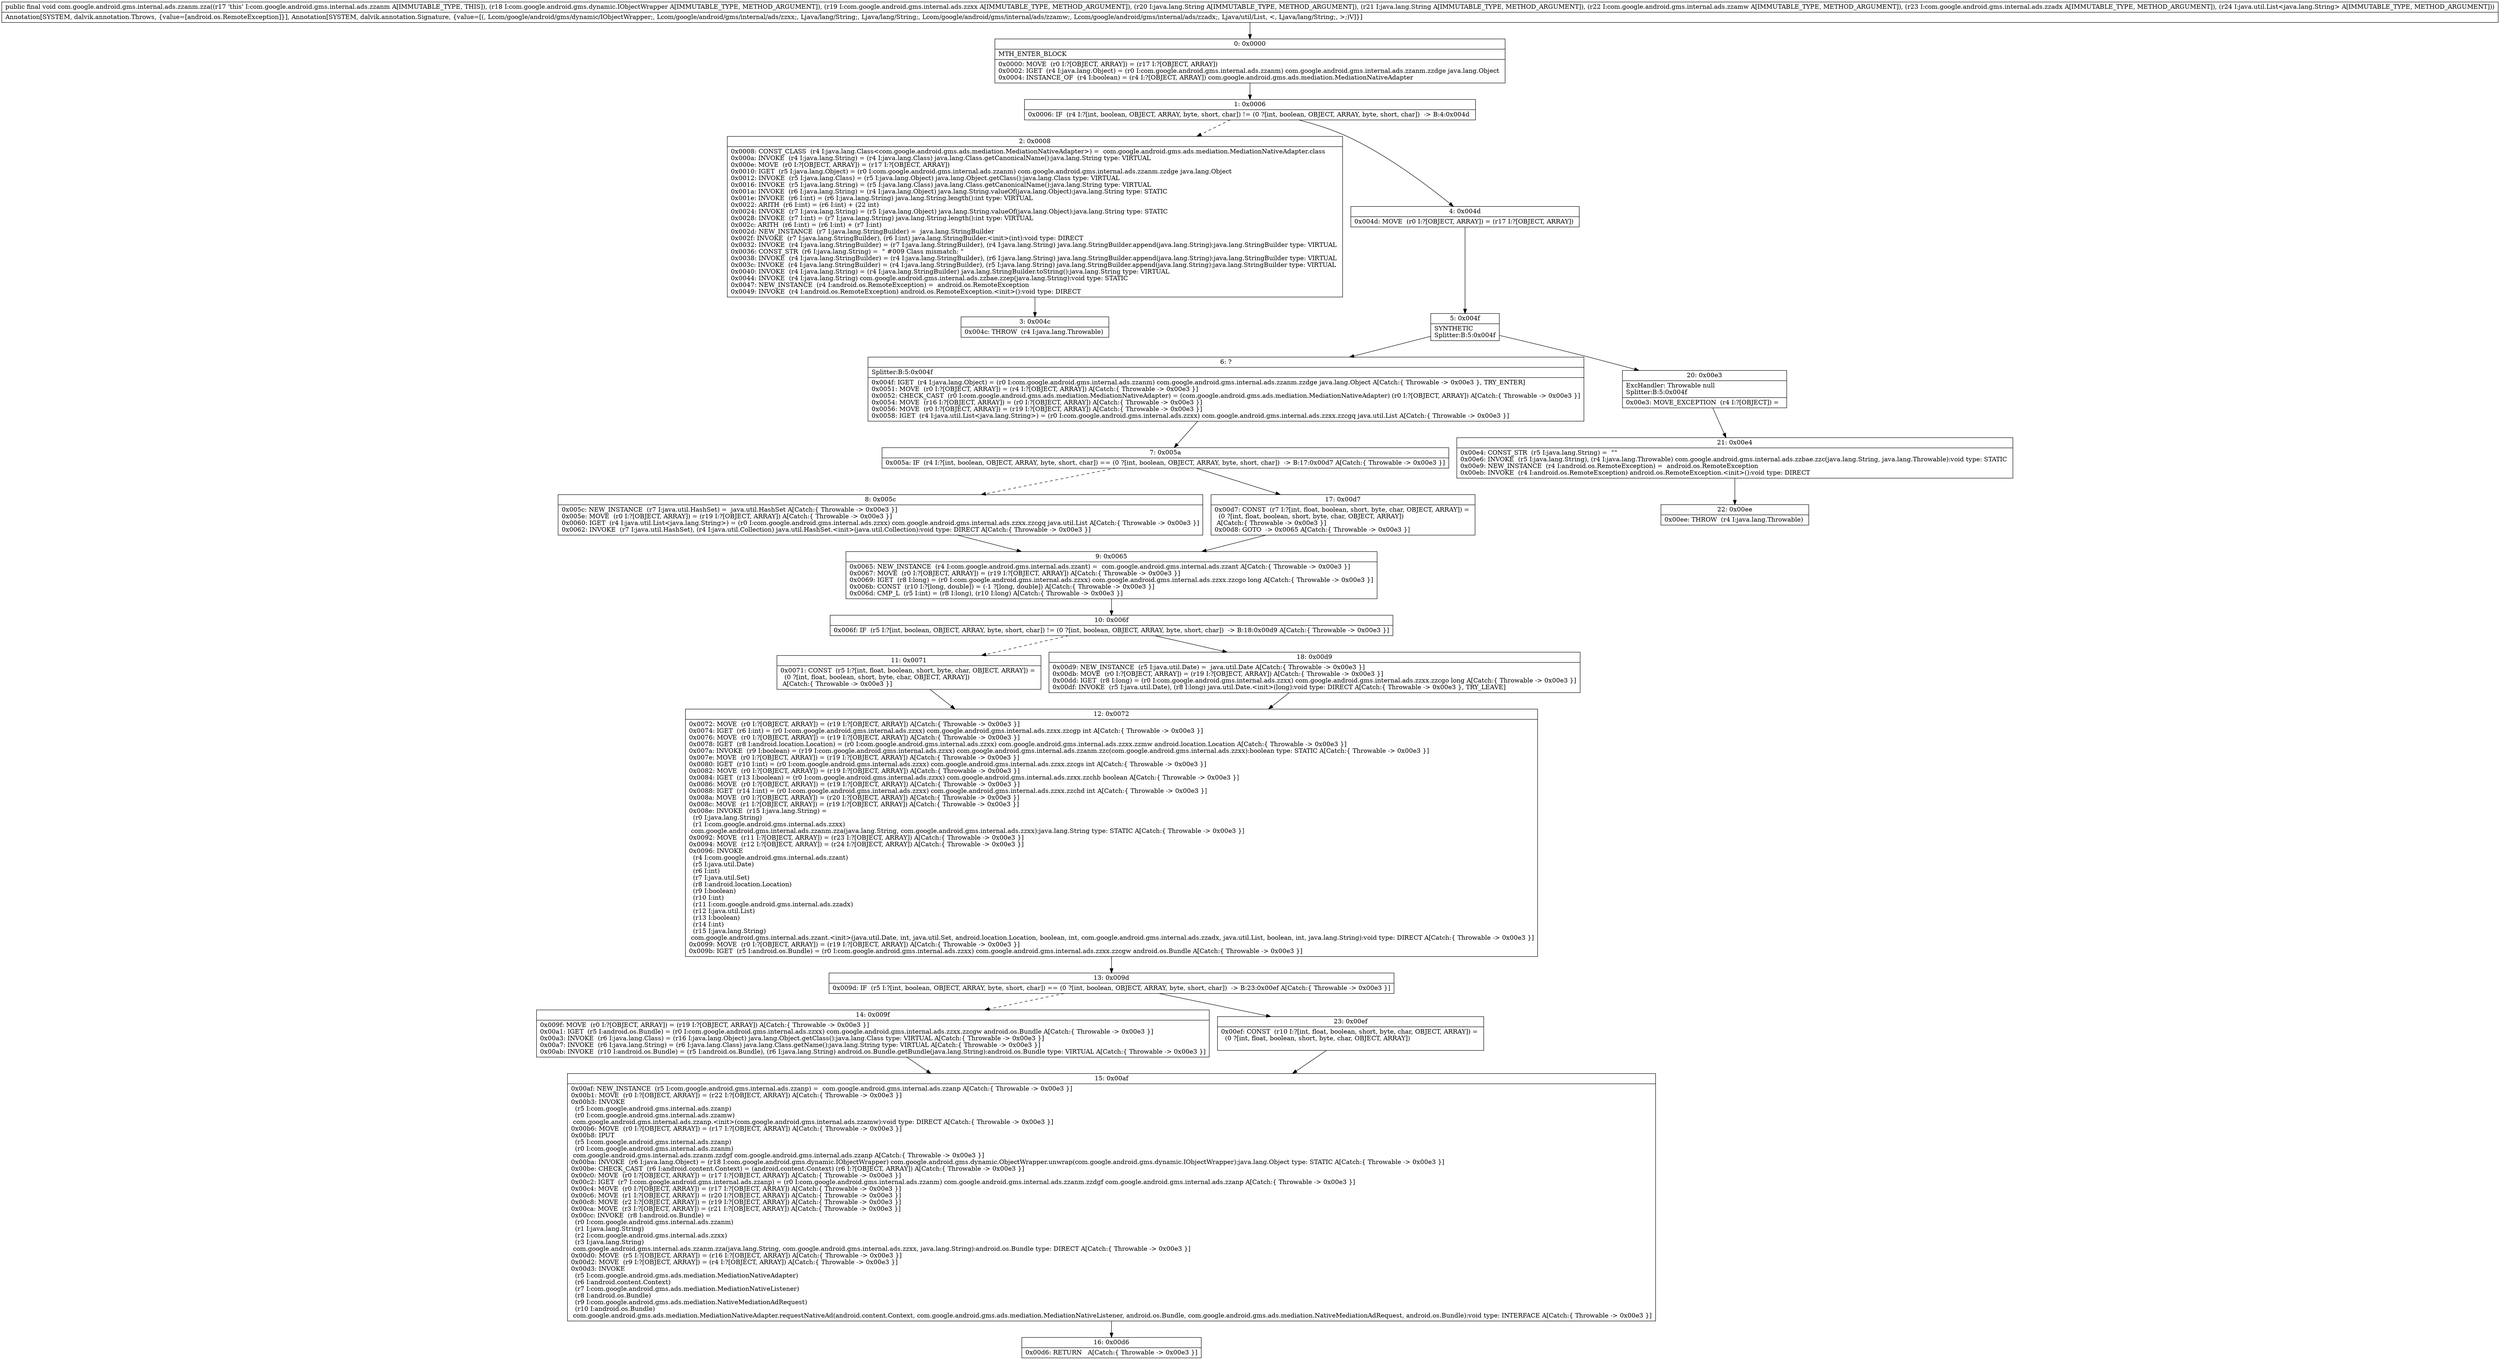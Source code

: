 digraph "CFG forcom.google.android.gms.internal.ads.zzanm.zza(Lcom\/google\/android\/gms\/dynamic\/IObjectWrapper;Lcom\/google\/android\/gms\/internal\/ads\/zzxx;Ljava\/lang\/String;Ljava\/lang\/String;Lcom\/google\/android\/gms\/internal\/ads\/zzamw;Lcom\/google\/android\/gms\/internal\/ads\/zzadx;Ljava\/util\/List;)V" {
Node_0 [shape=record,label="{0\:\ 0x0000|MTH_ENTER_BLOCK\l|0x0000: MOVE  (r0 I:?[OBJECT, ARRAY]) = (r17 I:?[OBJECT, ARRAY]) \l0x0002: IGET  (r4 I:java.lang.Object) = (r0 I:com.google.android.gms.internal.ads.zzanm) com.google.android.gms.internal.ads.zzanm.zzdge java.lang.Object \l0x0004: INSTANCE_OF  (r4 I:boolean) = (r4 I:?[OBJECT, ARRAY]) com.google.android.gms.ads.mediation.MediationNativeAdapter \l}"];
Node_1 [shape=record,label="{1\:\ 0x0006|0x0006: IF  (r4 I:?[int, boolean, OBJECT, ARRAY, byte, short, char]) != (0 ?[int, boolean, OBJECT, ARRAY, byte, short, char])  \-\> B:4:0x004d \l}"];
Node_2 [shape=record,label="{2\:\ 0x0008|0x0008: CONST_CLASS  (r4 I:java.lang.Class\<com.google.android.gms.ads.mediation.MediationNativeAdapter\>) =  com.google.android.gms.ads.mediation.MediationNativeAdapter.class \l0x000a: INVOKE  (r4 I:java.lang.String) = (r4 I:java.lang.Class) java.lang.Class.getCanonicalName():java.lang.String type: VIRTUAL \l0x000e: MOVE  (r0 I:?[OBJECT, ARRAY]) = (r17 I:?[OBJECT, ARRAY]) \l0x0010: IGET  (r5 I:java.lang.Object) = (r0 I:com.google.android.gms.internal.ads.zzanm) com.google.android.gms.internal.ads.zzanm.zzdge java.lang.Object \l0x0012: INVOKE  (r5 I:java.lang.Class) = (r5 I:java.lang.Object) java.lang.Object.getClass():java.lang.Class type: VIRTUAL \l0x0016: INVOKE  (r5 I:java.lang.String) = (r5 I:java.lang.Class) java.lang.Class.getCanonicalName():java.lang.String type: VIRTUAL \l0x001a: INVOKE  (r6 I:java.lang.String) = (r4 I:java.lang.Object) java.lang.String.valueOf(java.lang.Object):java.lang.String type: STATIC \l0x001e: INVOKE  (r6 I:int) = (r6 I:java.lang.String) java.lang.String.length():int type: VIRTUAL \l0x0022: ARITH  (r6 I:int) = (r6 I:int) + (22 int) \l0x0024: INVOKE  (r7 I:java.lang.String) = (r5 I:java.lang.Object) java.lang.String.valueOf(java.lang.Object):java.lang.String type: STATIC \l0x0028: INVOKE  (r7 I:int) = (r7 I:java.lang.String) java.lang.String.length():int type: VIRTUAL \l0x002c: ARITH  (r6 I:int) = (r6 I:int) + (r7 I:int) \l0x002d: NEW_INSTANCE  (r7 I:java.lang.StringBuilder) =  java.lang.StringBuilder \l0x002f: INVOKE  (r7 I:java.lang.StringBuilder), (r6 I:int) java.lang.StringBuilder.\<init\>(int):void type: DIRECT \l0x0032: INVOKE  (r4 I:java.lang.StringBuilder) = (r7 I:java.lang.StringBuilder), (r4 I:java.lang.String) java.lang.StringBuilder.append(java.lang.String):java.lang.StringBuilder type: VIRTUAL \l0x0036: CONST_STR  (r6 I:java.lang.String) =  \" #009 Class mismatch: \" \l0x0038: INVOKE  (r4 I:java.lang.StringBuilder) = (r4 I:java.lang.StringBuilder), (r6 I:java.lang.String) java.lang.StringBuilder.append(java.lang.String):java.lang.StringBuilder type: VIRTUAL \l0x003c: INVOKE  (r4 I:java.lang.StringBuilder) = (r4 I:java.lang.StringBuilder), (r5 I:java.lang.String) java.lang.StringBuilder.append(java.lang.String):java.lang.StringBuilder type: VIRTUAL \l0x0040: INVOKE  (r4 I:java.lang.String) = (r4 I:java.lang.StringBuilder) java.lang.StringBuilder.toString():java.lang.String type: VIRTUAL \l0x0044: INVOKE  (r4 I:java.lang.String) com.google.android.gms.internal.ads.zzbae.zzep(java.lang.String):void type: STATIC \l0x0047: NEW_INSTANCE  (r4 I:android.os.RemoteException) =  android.os.RemoteException \l0x0049: INVOKE  (r4 I:android.os.RemoteException) android.os.RemoteException.\<init\>():void type: DIRECT \l}"];
Node_3 [shape=record,label="{3\:\ 0x004c|0x004c: THROW  (r4 I:java.lang.Throwable) \l}"];
Node_4 [shape=record,label="{4\:\ 0x004d|0x004d: MOVE  (r0 I:?[OBJECT, ARRAY]) = (r17 I:?[OBJECT, ARRAY]) \l}"];
Node_5 [shape=record,label="{5\:\ 0x004f|SYNTHETIC\lSplitter:B:5:0x004f\l}"];
Node_6 [shape=record,label="{6\:\ ?|Splitter:B:5:0x004f\l|0x004f: IGET  (r4 I:java.lang.Object) = (r0 I:com.google.android.gms.internal.ads.zzanm) com.google.android.gms.internal.ads.zzanm.zzdge java.lang.Object A[Catch:\{ Throwable \-\> 0x00e3 \}, TRY_ENTER]\l0x0051: MOVE  (r0 I:?[OBJECT, ARRAY]) = (r4 I:?[OBJECT, ARRAY]) A[Catch:\{ Throwable \-\> 0x00e3 \}]\l0x0052: CHECK_CAST  (r0 I:com.google.android.gms.ads.mediation.MediationNativeAdapter) = (com.google.android.gms.ads.mediation.MediationNativeAdapter) (r0 I:?[OBJECT, ARRAY]) A[Catch:\{ Throwable \-\> 0x00e3 \}]\l0x0054: MOVE  (r16 I:?[OBJECT, ARRAY]) = (r0 I:?[OBJECT, ARRAY]) A[Catch:\{ Throwable \-\> 0x00e3 \}]\l0x0056: MOVE  (r0 I:?[OBJECT, ARRAY]) = (r19 I:?[OBJECT, ARRAY]) A[Catch:\{ Throwable \-\> 0x00e3 \}]\l0x0058: IGET  (r4 I:java.util.List\<java.lang.String\>) = (r0 I:com.google.android.gms.internal.ads.zzxx) com.google.android.gms.internal.ads.zzxx.zzcgq java.util.List A[Catch:\{ Throwable \-\> 0x00e3 \}]\l}"];
Node_7 [shape=record,label="{7\:\ 0x005a|0x005a: IF  (r4 I:?[int, boolean, OBJECT, ARRAY, byte, short, char]) == (0 ?[int, boolean, OBJECT, ARRAY, byte, short, char])  \-\> B:17:0x00d7 A[Catch:\{ Throwable \-\> 0x00e3 \}]\l}"];
Node_8 [shape=record,label="{8\:\ 0x005c|0x005c: NEW_INSTANCE  (r7 I:java.util.HashSet) =  java.util.HashSet A[Catch:\{ Throwable \-\> 0x00e3 \}]\l0x005e: MOVE  (r0 I:?[OBJECT, ARRAY]) = (r19 I:?[OBJECT, ARRAY]) A[Catch:\{ Throwable \-\> 0x00e3 \}]\l0x0060: IGET  (r4 I:java.util.List\<java.lang.String\>) = (r0 I:com.google.android.gms.internal.ads.zzxx) com.google.android.gms.internal.ads.zzxx.zzcgq java.util.List A[Catch:\{ Throwable \-\> 0x00e3 \}]\l0x0062: INVOKE  (r7 I:java.util.HashSet), (r4 I:java.util.Collection) java.util.HashSet.\<init\>(java.util.Collection):void type: DIRECT A[Catch:\{ Throwable \-\> 0x00e3 \}]\l}"];
Node_9 [shape=record,label="{9\:\ 0x0065|0x0065: NEW_INSTANCE  (r4 I:com.google.android.gms.internal.ads.zzant) =  com.google.android.gms.internal.ads.zzant A[Catch:\{ Throwable \-\> 0x00e3 \}]\l0x0067: MOVE  (r0 I:?[OBJECT, ARRAY]) = (r19 I:?[OBJECT, ARRAY]) A[Catch:\{ Throwable \-\> 0x00e3 \}]\l0x0069: IGET  (r8 I:long) = (r0 I:com.google.android.gms.internal.ads.zzxx) com.google.android.gms.internal.ads.zzxx.zzcgo long A[Catch:\{ Throwable \-\> 0x00e3 \}]\l0x006b: CONST  (r10 I:?[long, double]) = (\-1 ?[long, double]) A[Catch:\{ Throwable \-\> 0x00e3 \}]\l0x006d: CMP_L  (r5 I:int) = (r8 I:long), (r10 I:long) A[Catch:\{ Throwable \-\> 0x00e3 \}]\l}"];
Node_10 [shape=record,label="{10\:\ 0x006f|0x006f: IF  (r5 I:?[int, boolean, OBJECT, ARRAY, byte, short, char]) != (0 ?[int, boolean, OBJECT, ARRAY, byte, short, char])  \-\> B:18:0x00d9 A[Catch:\{ Throwable \-\> 0x00e3 \}]\l}"];
Node_11 [shape=record,label="{11\:\ 0x0071|0x0071: CONST  (r5 I:?[int, float, boolean, short, byte, char, OBJECT, ARRAY]) = \l  (0 ?[int, float, boolean, short, byte, char, OBJECT, ARRAY])\l A[Catch:\{ Throwable \-\> 0x00e3 \}]\l}"];
Node_12 [shape=record,label="{12\:\ 0x0072|0x0072: MOVE  (r0 I:?[OBJECT, ARRAY]) = (r19 I:?[OBJECT, ARRAY]) A[Catch:\{ Throwable \-\> 0x00e3 \}]\l0x0074: IGET  (r6 I:int) = (r0 I:com.google.android.gms.internal.ads.zzxx) com.google.android.gms.internal.ads.zzxx.zzcgp int A[Catch:\{ Throwable \-\> 0x00e3 \}]\l0x0076: MOVE  (r0 I:?[OBJECT, ARRAY]) = (r19 I:?[OBJECT, ARRAY]) A[Catch:\{ Throwable \-\> 0x00e3 \}]\l0x0078: IGET  (r8 I:android.location.Location) = (r0 I:com.google.android.gms.internal.ads.zzxx) com.google.android.gms.internal.ads.zzxx.zzmw android.location.Location A[Catch:\{ Throwable \-\> 0x00e3 \}]\l0x007a: INVOKE  (r9 I:boolean) = (r19 I:com.google.android.gms.internal.ads.zzxx) com.google.android.gms.internal.ads.zzanm.zzc(com.google.android.gms.internal.ads.zzxx):boolean type: STATIC A[Catch:\{ Throwable \-\> 0x00e3 \}]\l0x007e: MOVE  (r0 I:?[OBJECT, ARRAY]) = (r19 I:?[OBJECT, ARRAY]) A[Catch:\{ Throwable \-\> 0x00e3 \}]\l0x0080: IGET  (r10 I:int) = (r0 I:com.google.android.gms.internal.ads.zzxx) com.google.android.gms.internal.ads.zzxx.zzcgs int A[Catch:\{ Throwable \-\> 0x00e3 \}]\l0x0082: MOVE  (r0 I:?[OBJECT, ARRAY]) = (r19 I:?[OBJECT, ARRAY]) A[Catch:\{ Throwable \-\> 0x00e3 \}]\l0x0084: IGET  (r13 I:boolean) = (r0 I:com.google.android.gms.internal.ads.zzxx) com.google.android.gms.internal.ads.zzxx.zzchb boolean A[Catch:\{ Throwable \-\> 0x00e3 \}]\l0x0086: MOVE  (r0 I:?[OBJECT, ARRAY]) = (r19 I:?[OBJECT, ARRAY]) A[Catch:\{ Throwable \-\> 0x00e3 \}]\l0x0088: IGET  (r14 I:int) = (r0 I:com.google.android.gms.internal.ads.zzxx) com.google.android.gms.internal.ads.zzxx.zzchd int A[Catch:\{ Throwable \-\> 0x00e3 \}]\l0x008a: MOVE  (r0 I:?[OBJECT, ARRAY]) = (r20 I:?[OBJECT, ARRAY]) A[Catch:\{ Throwable \-\> 0x00e3 \}]\l0x008c: MOVE  (r1 I:?[OBJECT, ARRAY]) = (r19 I:?[OBJECT, ARRAY]) A[Catch:\{ Throwable \-\> 0x00e3 \}]\l0x008e: INVOKE  (r15 I:java.lang.String) = \l  (r0 I:java.lang.String)\l  (r1 I:com.google.android.gms.internal.ads.zzxx)\l com.google.android.gms.internal.ads.zzanm.zza(java.lang.String, com.google.android.gms.internal.ads.zzxx):java.lang.String type: STATIC A[Catch:\{ Throwable \-\> 0x00e3 \}]\l0x0092: MOVE  (r11 I:?[OBJECT, ARRAY]) = (r23 I:?[OBJECT, ARRAY]) A[Catch:\{ Throwable \-\> 0x00e3 \}]\l0x0094: MOVE  (r12 I:?[OBJECT, ARRAY]) = (r24 I:?[OBJECT, ARRAY]) A[Catch:\{ Throwable \-\> 0x00e3 \}]\l0x0096: INVOKE  \l  (r4 I:com.google.android.gms.internal.ads.zzant)\l  (r5 I:java.util.Date)\l  (r6 I:int)\l  (r7 I:java.util.Set)\l  (r8 I:android.location.Location)\l  (r9 I:boolean)\l  (r10 I:int)\l  (r11 I:com.google.android.gms.internal.ads.zzadx)\l  (r12 I:java.util.List)\l  (r13 I:boolean)\l  (r14 I:int)\l  (r15 I:java.lang.String)\l com.google.android.gms.internal.ads.zzant.\<init\>(java.util.Date, int, java.util.Set, android.location.Location, boolean, int, com.google.android.gms.internal.ads.zzadx, java.util.List, boolean, int, java.lang.String):void type: DIRECT A[Catch:\{ Throwable \-\> 0x00e3 \}]\l0x0099: MOVE  (r0 I:?[OBJECT, ARRAY]) = (r19 I:?[OBJECT, ARRAY]) A[Catch:\{ Throwable \-\> 0x00e3 \}]\l0x009b: IGET  (r5 I:android.os.Bundle) = (r0 I:com.google.android.gms.internal.ads.zzxx) com.google.android.gms.internal.ads.zzxx.zzcgw android.os.Bundle A[Catch:\{ Throwable \-\> 0x00e3 \}]\l}"];
Node_13 [shape=record,label="{13\:\ 0x009d|0x009d: IF  (r5 I:?[int, boolean, OBJECT, ARRAY, byte, short, char]) == (0 ?[int, boolean, OBJECT, ARRAY, byte, short, char])  \-\> B:23:0x00ef A[Catch:\{ Throwable \-\> 0x00e3 \}]\l}"];
Node_14 [shape=record,label="{14\:\ 0x009f|0x009f: MOVE  (r0 I:?[OBJECT, ARRAY]) = (r19 I:?[OBJECT, ARRAY]) A[Catch:\{ Throwable \-\> 0x00e3 \}]\l0x00a1: IGET  (r5 I:android.os.Bundle) = (r0 I:com.google.android.gms.internal.ads.zzxx) com.google.android.gms.internal.ads.zzxx.zzcgw android.os.Bundle A[Catch:\{ Throwable \-\> 0x00e3 \}]\l0x00a3: INVOKE  (r6 I:java.lang.Class) = (r16 I:java.lang.Object) java.lang.Object.getClass():java.lang.Class type: VIRTUAL A[Catch:\{ Throwable \-\> 0x00e3 \}]\l0x00a7: INVOKE  (r6 I:java.lang.String) = (r6 I:java.lang.Class) java.lang.Class.getName():java.lang.String type: VIRTUAL A[Catch:\{ Throwable \-\> 0x00e3 \}]\l0x00ab: INVOKE  (r10 I:android.os.Bundle) = (r5 I:android.os.Bundle), (r6 I:java.lang.String) android.os.Bundle.getBundle(java.lang.String):android.os.Bundle type: VIRTUAL A[Catch:\{ Throwable \-\> 0x00e3 \}]\l}"];
Node_15 [shape=record,label="{15\:\ 0x00af|0x00af: NEW_INSTANCE  (r5 I:com.google.android.gms.internal.ads.zzanp) =  com.google.android.gms.internal.ads.zzanp A[Catch:\{ Throwable \-\> 0x00e3 \}]\l0x00b1: MOVE  (r0 I:?[OBJECT, ARRAY]) = (r22 I:?[OBJECT, ARRAY]) A[Catch:\{ Throwable \-\> 0x00e3 \}]\l0x00b3: INVOKE  \l  (r5 I:com.google.android.gms.internal.ads.zzanp)\l  (r0 I:com.google.android.gms.internal.ads.zzamw)\l com.google.android.gms.internal.ads.zzanp.\<init\>(com.google.android.gms.internal.ads.zzamw):void type: DIRECT A[Catch:\{ Throwable \-\> 0x00e3 \}]\l0x00b6: MOVE  (r0 I:?[OBJECT, ARRAY]) = (r17 I:?[OBJECT, ARRAY]) A[Catch:\{ Throwable \-\> 0x00e3 \}]\l0x00b8: IPUT  \l  (r5 I:com.google.android.gms.internal.ads.zzanp)\l  (r0 I:com.google.android.gms.internal.ads.zzanm)\l com.google.android.gms.internal.ads.zzanm.zzdgf com.google.android.gms.internal.ads.zzanp A[Catch:\{ Throwable \-\> 0x00e3 \}]\l0x00ba: INVOKE  (r6 I:java.lang.Object) = (r18 I:com.google.android.gms.dynamic.IObjectWrapper) com.google.android.gms.dynamic.ObjectWrapper.unwrap(com.google.android.gms.dynamic.IObjectWrapper):java.lang.Object type: STATIC A[Catch:\{ Throwable \-\> 0x00e3 \}]\l0x00be: CHECK_CAST  (r6 I:android.content.Context) = (android.content.Context) (r6 I:?[OBJECT, ARRAY]) A[Catch:\{ Throwable \-\> 0x00e3 \}]\l0x00c0: MOVE  (r0 I:?[OBJECT, ARRAY]) = (r17 I:?[OBJECT, ARRAY]) A[Catch:\{ Throwable \-\> 0x00e3 \}]\l0x00c2: IGET  (r7 I:com.google.android.gms.internal.ads.zzanp) = (r0 I:com.google.android.gms.internal.ads.zzanm) com.google.android.gms.internal.ads.zzanm.zzdgf com.google.android.gms.internal.ads.zzanp A[Catch:\{ Throwable \-\> 0x00e3 \}]\l0x00c4: MOVE  (r0 I:?[OBJECT, ARRAY]) = (r17 I:?[OBJECT, ARRAY]) A[Catch:\{ Throwable \-\> 0x00e3 \}]\l0x00c6: MOVE  (r1 I:?[OBJECT, ARRAY]) = (r20 I:?[OBJECT, ARRAY]) A[Catch:\{ Throwable \-\> 0x00e3 \}]\l0x00c8: MOVE  (r2 I:?[OBJECT, ARRAY]) = (r19 I:?[OBJECT, ARRAY]) A[Catch:\{ Throwable \-\> 0x00e3 \}]\l0x00ca: MOVE  (r3 I:?[OBJECT, ARRAY]) = (r21 I:?[OBJECT, ARRAY]) A[Catch:\{ Throwable \-\> 0x00e3 \}]\l0x00cc: INVOKE  (r8 I:android.os.Bundle) = \l  (r0 I:com.google.android.gms.internal.ads.zzanm)\l  (r1 I:java.lang.String)\l  (r2 I:com.google.android.gms.internal.ads.zzxx)\l  (r3 I:java.lang.String)\l com.google.android.gms.internal.ads.zzanm.zza(java.lang.String, com.google.android.gms.internal.ads.zzxx, java.lang.String):android.os.Bundle type: DIRECT A[Catch:\{ Throwable \-\> 0x00e3 \}]\l0x00d0: MOVE  (r5 I:?[OBJECT, ARRAY]) = (r16 I:?[OBJECT, ARRAY]) A[Catch:\{ Throwable \-\> 0x00e3 \}]\l0x00d2: MOVE  (r9 I:?[OBJECT, ARRAY]) = (r4 I:?[OBJECT, ARRAY]) A[Catch:\{ Throwable \-\> 0x00e3 \}]\l0x00d3: INVOKE  \l  (r5 I:com.google.android.gms.ads.mediation.MediationNativeAdapter)\l  (r6 I:android.content.Context)\l  (r7 I:com.google.android.gms.ads.mediation.MediationNativeListener)\l  (r8 I:android.os.Bundle)\l  (r9 I:com.google.android.gms.ads.mediation.NativeMediationAdRequest)\l  (r10 I:android.os.Bundle)\l com.google.android.gms.ads.mediation.MediationNativeAdapter.requestNativeAd(android.content.Context, com.google.android.gms.ads.mediation.MediationNativeListener, android.os.Bundle, com.google.android.gms.ads.mediation.NativeMediationAdRequest, android.os.Bundle):void type: INTERFACE A[Catch:\{ Throwable \-\> 0x00e3 \}]\l}"];
Node_16 [shape=record,label="{16\:\ 0x00d6|0x00d6: RETURN   A[Catch:\{ Throwable \-\> 0x00e3 \}]\l}"];
Node_17 [shape=record,label="{17\:\ 0x00d7|0x00d7: CONST  (r7 I:?[int, float, boolean, short, byte, char, OBJECT, ARRAY]) = \l  (0 ?[int, float, boolean, short, byte, char, OBJECT, ARRAY])\l A[Catch:\{ Throwable \-\> 0x00e3 \}]\l0x00d8: GOTO  \-\> 0x0065 A[Catch:\{ Throwable \-\> 0x00e3 \}]\l}"];
Node_18 [shape=record,label="{18\:\ 0x00d9|0x00d9: NEW_INSTANCE  (r5 I:java.util.Date) =  java.util.Date A[Catch:\{ Throwable \-\> 0x00e3 \}]\l0x00db: MOVE  (r0 I:?[OBJECT, ARRAY]) = (r19 I:?[OBJECT, ARRAY]) A[Catch:\{ Throwable \-\> 0x00e3 \}]\l0x00dd: IGET  (r8 I:long) = (r0 I:com.google.android.gms.internal.ads.zzxx) com.google.android.gms.internal.ads.zzxx.zzcgo long A[Catch:\{ Throwable \-\> 0x00e3 \}]\l0x00df: INVOKE  (r5 I:java.util.Date), (r8 I:long) java.util.Date.\<init\>(long):void type: DIRECT A[Catch:\{ Throwable \-\> 0x00e3 \}, TRY_LEAVE]\l}"];
Node_20 [shape=record,label="{20\:\ 0x00e3|ExcHandler: Throwable null\lSplitter:B:5:0x004f\l|0x00e3: MOVE_EXCEPTION  (r4 I:?[OBJECT]) =  \l}"];
Node_21 [shape=record,label="{21\:\ 0x00e4|0x00e4: CONST_STR  (r5 I:java.lang.String) =  \"\" \l0x00e6: INVOKE  (r5 I:java.lang.String), (r4 I:java.lang.Throwable) com.google.android.gms.internal.ads.zzbae.zzc(java.lang.String, java.lang.Throwable):void type: STATIC \l0x00e9: NEW_INSTANCE  (r4 I:android.os.RemoteException) =  android.os.RemoteException \l0x00eb: INVOKE  (r4 I:android.os.RemoteException) android.os.RemoteException.\<init\>():void type: DIRECT \l}"];
Node_22 [shape=record,label="{22\:\ 0x00ee|0x00ee: THROW  (r4 I:java.lang.Throwable) \l}"];
Node_23 [shape=record,label="{23\:\ 0x00ef|0x00ef: CONST  (r10 I:?[int, float, boolean, short, byte, char, OBJECT, ARRAY]) = \l  (0 ?[int, float, boolean, short, byte, char, OBJECT, ARRAY])\l \l}"];
MethodNode[shape=record,label="{public final void com.google.android.gms.internal.ads.zzanm.zza((r17 'this' I:com.google.android.gms.internal.ads.zzanm A[IMMUTABLE_TYPE, THIS]), (r18 I:com.google.android.gms.dynamic.IObjectWrapper A[IMMUTABLE_TYPE, METHOD_ARGUMENT]), (r19 I:com.google.android.gms.internal.ads.zzxx A[IMMUTABLE_TYPE, METHOD_ARGUMENT]), (r20 I:java.lang.String A[IMMUTABLE_TYPE, METHOD_ARGUMENT]), (r21 I:java.lang.String A[IMMUTABLE_TYPE, METHOD_ARGUMENT]), (r22 I:com.google.android.gms.internal.ads.zzamw A[IMMUTABLE_TYPE, METHOD_ARGUMENT]), (r23 I:com.google.android.gms.internal.ads.zzadx A[IMMUTABLE_TYPE, METHOD_ARGUMENT]), (r24 I:java.util.List\<java.lang.String\> A[IMMUTABLE_TYPE, METHOD_ARGUMENT]))  | Annotation[SYSTEM, dalvik.annotation.Throws, \{value=[android.os.RemoteException]\}], Annotation[SYSTEM, dalvik.annotation.Signature, \{value=[(, Lcom\/google\/android\/gms\/dynamic\/IObjectWrapper;, Lcom\/google\/android\/gms\/internal\/ads\/zzxx;, Ljava\/lang\/String;, Ljava\/lang\/String;, Lcom\/google\/android\/gms\/internal\/ads\/zzamw;, Lcom\/google\/android\/gms\/internal\/ads\/zzadx;, Ljava\/util\/List, \<, Ljava\/lang\/String;, \>;)V]\}]\l}"];
MethodNode -> Node_0;
Node_0 -> Node_1;
Node_1 -> Node_2[style=dashed];
Node_1 -> Node_4;
Node_2 -> Node_3;
Node_4 -> Node_5;
Node_5 -> Node_6;
Node_5 -> Node_20;
Node_6 -> Node_7;
Node_7 -> Node_8[style=dashed];
Node_7 -> Node_17;
Node_8 -> Node_9;
Node_9 -> Node_10;
Node_10 -> Node_11[style=dashed];
Node_10 -> Node_18;
Node_11 -> Node_12;
Node_12 -> Node_13;
Node_13 -> Node_14[style=dashed];
Node_13 -> Node_23;
Node_14 -> Node_15;
Node_15 -> Node_16;
Node_17 -> Node_9;
Node_18 -> Node_12;
Node_20 -> Node_21;
Node_21 -> Node_22;
Node_23 -> Node_15;
}


